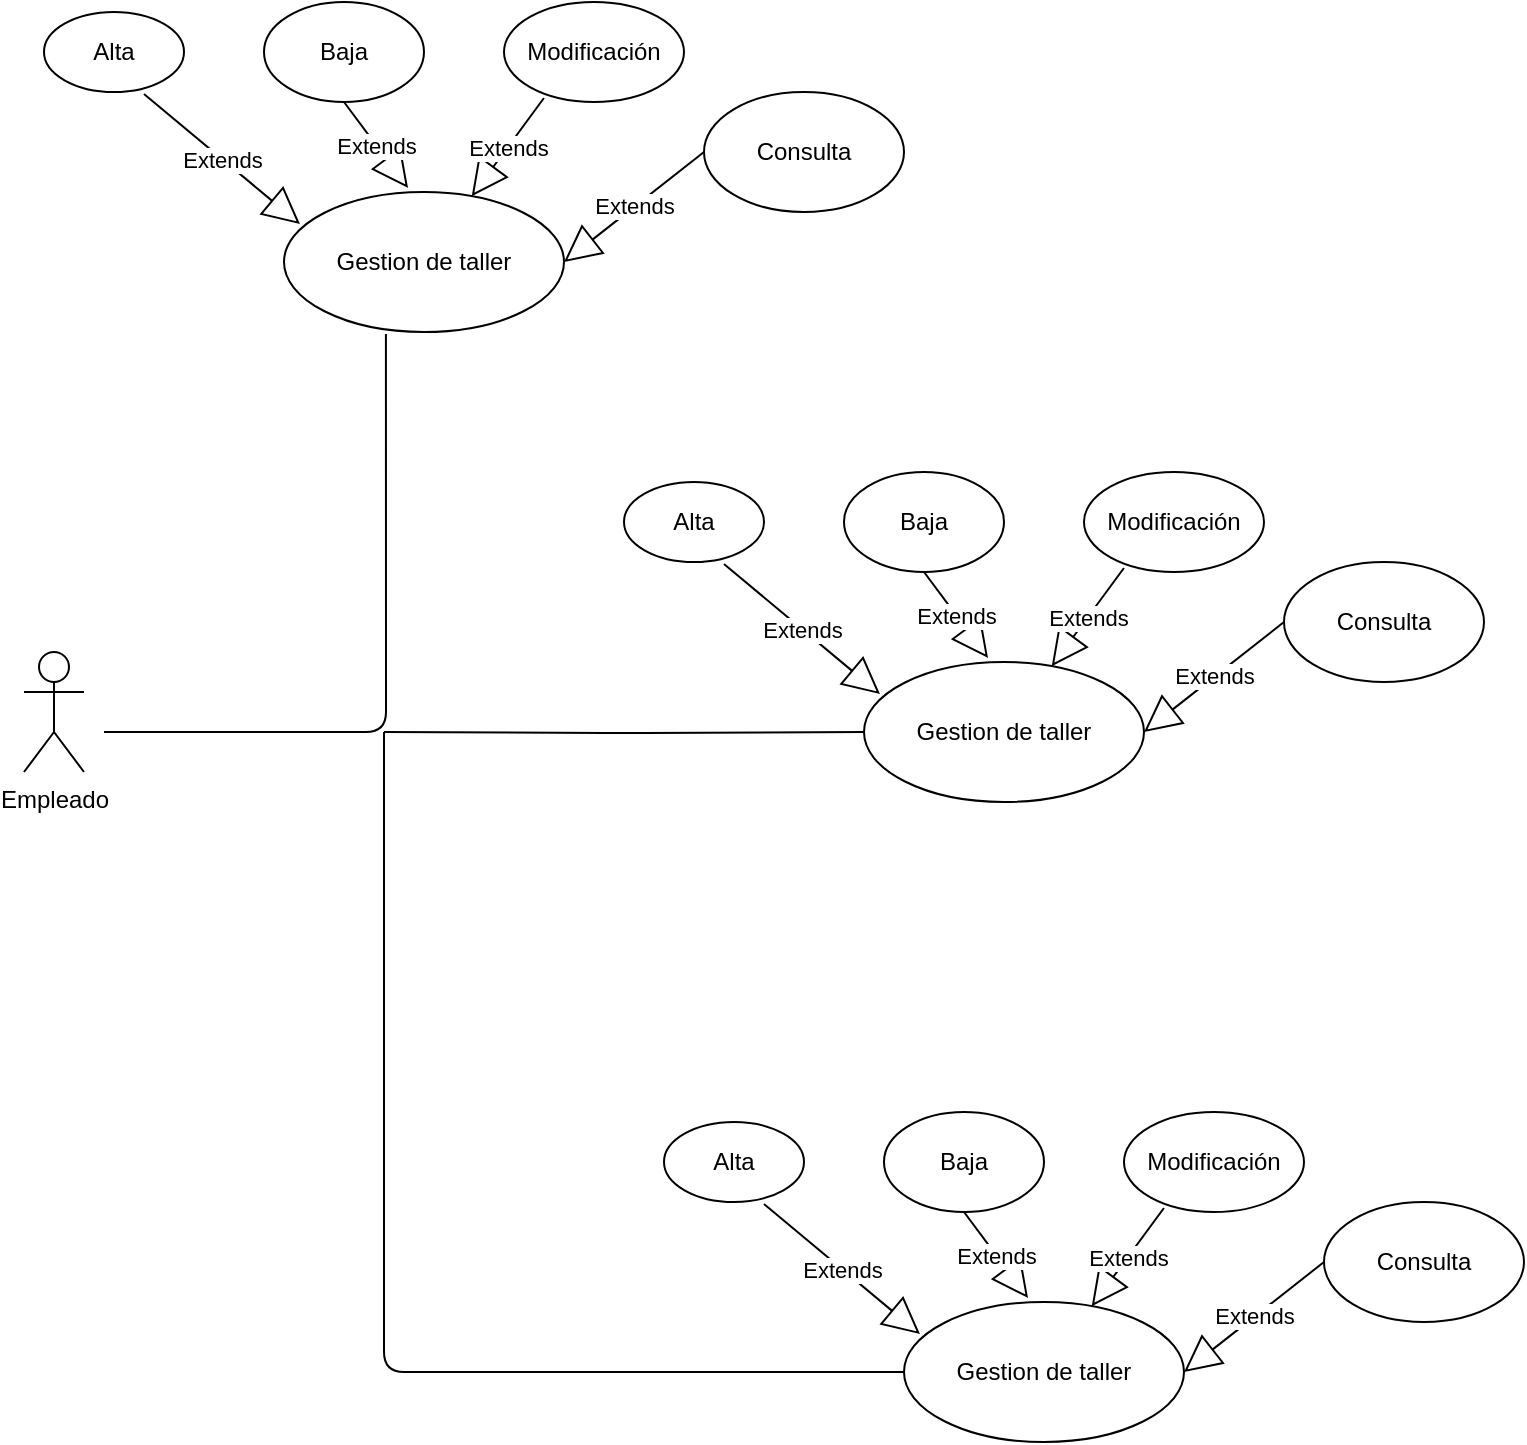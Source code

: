 <mxfile version="13.0.3" type="device"><diagram id="RxbY7oxqysjOemsY7pSq" name="Página-1"><mxGraphModel dx="1086" dy="806" grid="1" gridSize="10" guides="1" tooltips="1" connect="1" arrows="1" fold="1" page="1" pageScale="1" pageWidth="827" pageHeight="1169" math="0" shadow="0"><root><mxCell id="0"/><mxCell id="1" parent="0"/><mxCell id="SLnGMUBR5XeT80HJujca-1" value="Empleado" style="shape=umlActor;verticalLabelPosition=bottom;labelBackgroundColor=#ffffff;verticalAlign=top;html=1;outlineConnect=0;" vertex="1" parent="1"><mxGeometry x="70" y="400" width="30" height="60" as="geometry"/></mxCell><mxCell id="SLnGMUBR5XeT80HJujca-8" value="Gestion de taller" style="ellipse;whiteSpace=wrap;html=1;" vertex="1" parent="1"><mxGeometry x="200" y="170" width="140" height="70" as="geometry"/></mxCell><mxCell id="SLnGMUBR5XeT80HJujca-9" value="Alta" style="ellipse;whiteSpace=wrap;html=1;" vertex="1" parent="1"><mxGeometry x="80" y="80" width="70" height="40" as="geometry"/></mxCell><mxCell id="SLnGMUBR5XeT80HJujca-10" value="Baja" style="ellipse;whiteSpace=wrap;html=1;" vertex="1" parent="1"><mxGeometry x="190" y="75" width="80" height="50" as="geometry"/></mxCell><mxCell id="SLnGMUBR5XeT80HJujca-11" value="Modificación" style="ellipse;whiteSpace=wrap;html=1;" vertex="1" parent="1"><mxGeometry x="310" y="75" width="90" height="50" as="geometry"/></mxCell><mxCell id="SLnGMUBR5XeT80HJujca-12" value="Consulta" style="ellipse;whiteSpace=wrap;html=1;" vertex="1" parent="1"><mxGeometry x="410" y="120" width="100" height="60" as="geometry"/></mxCell><mxCell id="SLnGMUBR5XeT80HJujca-27" value="" style="endArrow=none;html=1;edgeStyle=orthogonalEdgeStyle;entryX=0.364;entryY=1.014;entryDx=0;entryDy=0;entryPerimeter=0;" edge="1" parent="1" target="SLnGMUBR5XeT80HJujca-8"><mxGeometry relative="1" as="geometry"><mxPoint x="110" y="440" as="sourcePoint"/><mxPoint x="390" y="390" as="targetPoint"/><Array as="points"><mxPoint x="251" y="440"/></Array></mxGeometry></mxCell><mxCell id="SLnGMUBR5XeT80HJujca-30" value="" style="endArrow=none;html=1;edgeStyle=orthogonalEdgeStyle;entryX=0;entryY=0.5;entryDx=0;entryDy=0;" edge="1" parent="1" target="SLnGMUBR5XeT80HJujca-40"><mxGeometry relative="1" as="geometry"><mxPoint x="250" y="440" as="sourcePoint"/><mxPoint x="510" y="470.01" as="targetPoint"/></mxGeometry></mxCell><mxCell id="SLnGMUBR5XeT80HJujca-33" value="" style="endArrow=none;html=1;edgeStyle=orthogonalEdgeStyle;entryX=0;entryY=0.5;entryDx=0;entryDy=0;" edge="1" parent="1" target="SLnGMUBR5XeT80HJujca-49"><mxGeometry relative="1" as="geometry"><mxPoint x="250" y="440" as="sourcePoint"/><mxPoint x="440" y="760" as="targetPoint"/><Array as="points"><mxPoint x="250" y="760"/></Array></mxGeometry></mxCell><mxCell id="SLnGMUBR5XeT80HJujca-36" value="Extends" style="endArrow=block;endSize=16;endFill=0;html=1;exitX=0.714;exitY=1.025;exitDx=0;exitDy=0;exitPerimeter=0;entryX=0.057;entryY=0.229;entryDx=0;entryDy=0;entryPerimeter=0;" edge="1" parent="1" source="SLnGMUBR5XeT80HJujca-9" target="SLnGMUBR5XeT80HJujca-8"><mxGeometry width="160" relative="1" as="geometry"><mxPoint x="330" y="390" as="sourcePoint"/><mxPoint x="490" y="390" as="targetPoint"/></mxGeometry></mxCell><mxCell id="SLnGMUBR5XeT80HJujca-37" value="Extends" style="endArrow=block;endSize=16;endFill=0;html=1;exitX=0.5;exitY=1;exitDx=0;exitDy=0;entryX=0.443;entryY=-0.029;entryDx=0;entryDy=0;entryPerimeter=0;" edge="1" parent="1" source="SLnGMUBR5XeT80HJujca-10" target="SLnGMUBR5XeT80HJujca-8"><mxGeometry width="160" relative="1" as="geometry"><mxPoint x="260" y="140" as="sourcePoint"/><mxPoint x="420" y="140" as="targetPoint"/></mxGeometry></mxCell><mxCell id="SLnGMUBR5XeT80HJujca-38" value="Extends" style="endArrow=block;endSize=16;endFill=0;html=1;exitX=0.222;exitY=0.96;exitDx=0;exitDy=0;exitPerimeter=0;" edge="1" parent="1" source="SLnGMUBR5XeT80HJujca-11" target="SLnGMUBR5XeT80HJujca-8"><mxGeometry width="160" relative="1" as="geometry"><mxPoint x="330" y="390" as="sourcePoint"/><mxPoint x="490" y="390" as="targetPoint"/></mxGeometry></mxCell><mxCell id="SLnGMUBR5XeT80HJujca-39" value="Extends" style="endArrow=block;endSize=16;endFill=0;html=1;exitX=0;exitY=0.5;exitDx=0;exitDy=0;entryX=1;entryY=0.5;entryDx=0;entryDy=0;" edge="1" parent="1" source="SLnGMUBR5XeT80HJujca-12" target="SLnGMUBR5XeT80HJujca-8"><mxGeometry width="160" relative="1" as="geometry"><mxPoint x="330" y="390" as="sourcePoint"/><mxPoint x="490" y="390" as="targetPoint"/></mxGeometry></mxCell><mxCell id="SLnGMUBR5XeT80HJujca-40" value="Gestion de taller" style="ellipse;whiteSpace=wrap;html=1;" vertex="1" parent="1"><mxGeometry x="490" y="405" width="140" height="70" as="geometry"/></mxCell><mxCell id="SLnGMUBR5XeT80HJujca-41" value="Alta" style="ellipse;whiteSpace=wrap;html=1;" vertex="1" parent="1"><mxGeometry x="370" y="315" width="70" height="40" as="geometry"/></mxCell><mxCell id="SLnGMUBR5XeT80HJujca-42" value="Baja" style="ellipse;whiteSpace=wrap;html=1;" vertex="1" parent="1"><mxGeometry x="480" y="310" width="80" height="50" as="geometry"/></mxCell><mxCell id="SLnGMUBR5XeT80HJujca-43" value="Modificación" style="ellipse;whiteSpace=wrap;html=1;" vertex="1" parent="1"><mxGeometry x="600" y="310" width="90" height="50" as="geometry"/></mxCell><mxCell id="SLnGMUBR5XeT80HJujca-44" value="Consulta" style="ellipse;whiteSpace=wrap;html=1;" vertex="1" parent="1"><mxGeometry x="700" y="355" width="100" height="60" as="geometry"/></mxCell><mxCell id="SLnGMUBR5XeT80HJujca-45" value="Extends" style="endArrow=block;endSize=16;endFill=0;html=1;exitX=0.714;exitY=1.025;exitDx=0;exitDy=0;exitPerimeter=0;entryX=0.057;entryY=0.229;entryDx=0;entryDy=0;entryPerimeter=0;" edge="1" source="SLnGMUBR5XeT80HJujca-41" target="SLnGMUBR5XeT80HJujca-40" parent="1"><mxGeometry width="160" relative="1" as="geometry"><mxPoint x="620" y="625" as="sourcePoint"/><mxPoint x="780" y="625" as="targetPoint"/></mxGeometry></mxCell><mxCell id="SLnGMUBR5XeT80HJujca-46" value="Extends" style="endArrow=block;endSize=16;endFill=0;html=1;exitX=0.5;exitY=1;exitDx=0;exitDy=0;entryX=0.443;entryY=-0.029;entryDx=0;entryDy=0;entryPerimeter=0;" edge="1" source="SLnGMUBR5XeT80HJujca-42" target="SLnGMUBR5XeT80HJujca-40" parent="1"><mxGeometry width="160" relative="1" as="geometry"><mxPoint x="550" y="375" as="sourcePoint"/><mxPoint x="710" y="375" as="targetPoint"/></mxGeometry></mxCell><mxCell id="SLnGMUBR5XeT80HJujca-47" value="Extends" style="endArrow=block;endSize=16;endFill=0;html=1;exitX=0.222;exitY=0.96;exitDx=0;exitDy=0;exitPerimeter=0;" edge="1" source="SLnGMUBR5XeT80HJujca-43" target="SLnGMUBR5XeT80HJujca-40" parent="1"><mxGeometry width="160" relative="1" as="geometry"><mxPoint x="620" y="625" as="sourcePoint"/><mxPoint x="780" y="625" as="targetPoint"/></mxGeometry></mxCell><mxCell id="SLnGMUBR5XeT80HJujca-48" value="Extends" style="endArrow=block;endSize=16;endFill=0;html=1;exitX=0;exitY=0.5;exitDx=0;exitDy=0;entryX=1;entryY=0.5;entryDx=0;entryDy=0;" edge="1" source="SLnGMUBR5XeT80HJujca-44" target="SLnGMUBR5XeT80HJujca-40" parent="1"><mxGeometry width="160" relative="1" as="geometry"><mxPoint x="620" y="625" as="sourcePoint"/><mxPoint x="780" y="625" as="targetPoint"/></mxGeometry></mxCell><mxCell id="SLnGMUBR5XeT80HJujca-49" value="Gestion de taller" style="ellipse;whiteSpace=wrap;html=1;" vertex="1" parent="1"><mxGeometry x="510" y="725" width="140" height="70" as="geometry"/></mxCell><mxCell id="SLnGMUBR5XeT80HJujca-50" value="Alta" style="ellipse;whiteSpace=wrap;html=1;" vertex="1" parent="1"><mxGeometry x="390" y="635" width="70" height="40" as="geometry"/></mxCell><mxCell id="SLnGMUBR5XeT80HJujca-51" value="Baja" style="ellipse;whiteSpace=wrap;html=1;" vertex="1" parent="1"><mxGeometry x="500" y="630" width="80" height="50" as="geometry"/></mxCell><mxCell id="SLnGMUBR5XeT80HJujca-52" value="Modificación" style="ellipse;whiteSpace=wrap;html=1;" vertex="1" parent="1"><mxGeometry x="620" y="630" width="90" height="50" as="geometry"/></mxCell><mxCell id="SLnGMUBR5XeT80HJujca-53" value="Consulta" style="ellipse;whiteSpace=wrap;html=1;" vertex="1" parent="1"><mxGeometry x="720" y="675" width="100" height="60" as="geometry"/></mxCell><mxCell id="SLnGMUBR5XeT80HJujca-54" value="Extends" style="endArrow=block;endSize=16;endFill=0;html=1;exitX=0.714;exitY=1.025;exitDx=0;exitDy=0;exitPerimeter=0;entryX=0.057;entryY=0.229;entryDx=0;entryDy=0;entryPerimeter=0;" edge="1" source="SLnGMUBR5XeT80HJujca-50" target="SLnGMUBR5XeT80HJujca-49" parent="1"><mxGeometry width="160" relative="1" as="geometry"><mxPoint x="640" y="945" as="sourcePoint"/><mxPoint x="800" y="945" as="targetPoint"/></mxGeometry></mxCell><mxCell id="SLnGMUBR5XeT80HJujca-55" value="Extends" style="endArrow=block;endSize=16;endFill=0;html=1;exitX=0.5;exitY=1;exitDx=0;exitDy=0;entryX=0.443;entryY=-0.029;entryDx=0;entryDy=0;entryPerimeter=0;" edge="1" source="SLnGMUBR5XeT80HJujca-51" target="SLnGMUBR5XeT80HJujca-49" parent="1"><mxGeometry width="160" relative="1" as="geometry"><mxPoint x="570" y="695" as="sourcePoint"/><mxPoint x="730" y="695" as="targetPoint"/></mxGeometry></mxCell><mxCell id="SLnGMUBR5XeT80HJujca-56" value="Extends" style="endArrow=block;endSize=16;endFill=0;html=1;exitX=0.222;exitY=0.96;exitDx=0;exitDy=0;exitPerimeter=0;" edge="1" source="SLnGMUBR5XeT80HJujca-52" target="SLnGMUBR5XeT80HJujca-49" parent="1"><mxGeometry width="160" relative="1" as="geometry"><mxPoint x="640" y="945" as="sourcePoint"/><mxPoint x="800" y="945" as="targetPoint"/></mxGeometry></mxCell><mxCell id="SLnGMUBR5XeT80HJujca-57" value="Extends" style="endArrow=block;endSize=16;endFill=0;html=1;exitX=0;exitY=0.5;exitDx=0;exitDy=0;entryX=1;entryY=0.5;entryDx=0;entryDy=0;" edge="1" source="SLnGMUBR5XeT80HJujca-53" target="SLnGMUBR5XeT80HJujca-49" parent="1"><mxGeometry width="160" relative="1" as="geometry"><mxPoint x="640" y="945" as="sourcePoint"/><mxPoint x="800" y="945" as="targetPoint"/></mxGeometry></mxCell></root></mxGraphModel></diagram></mxfile>